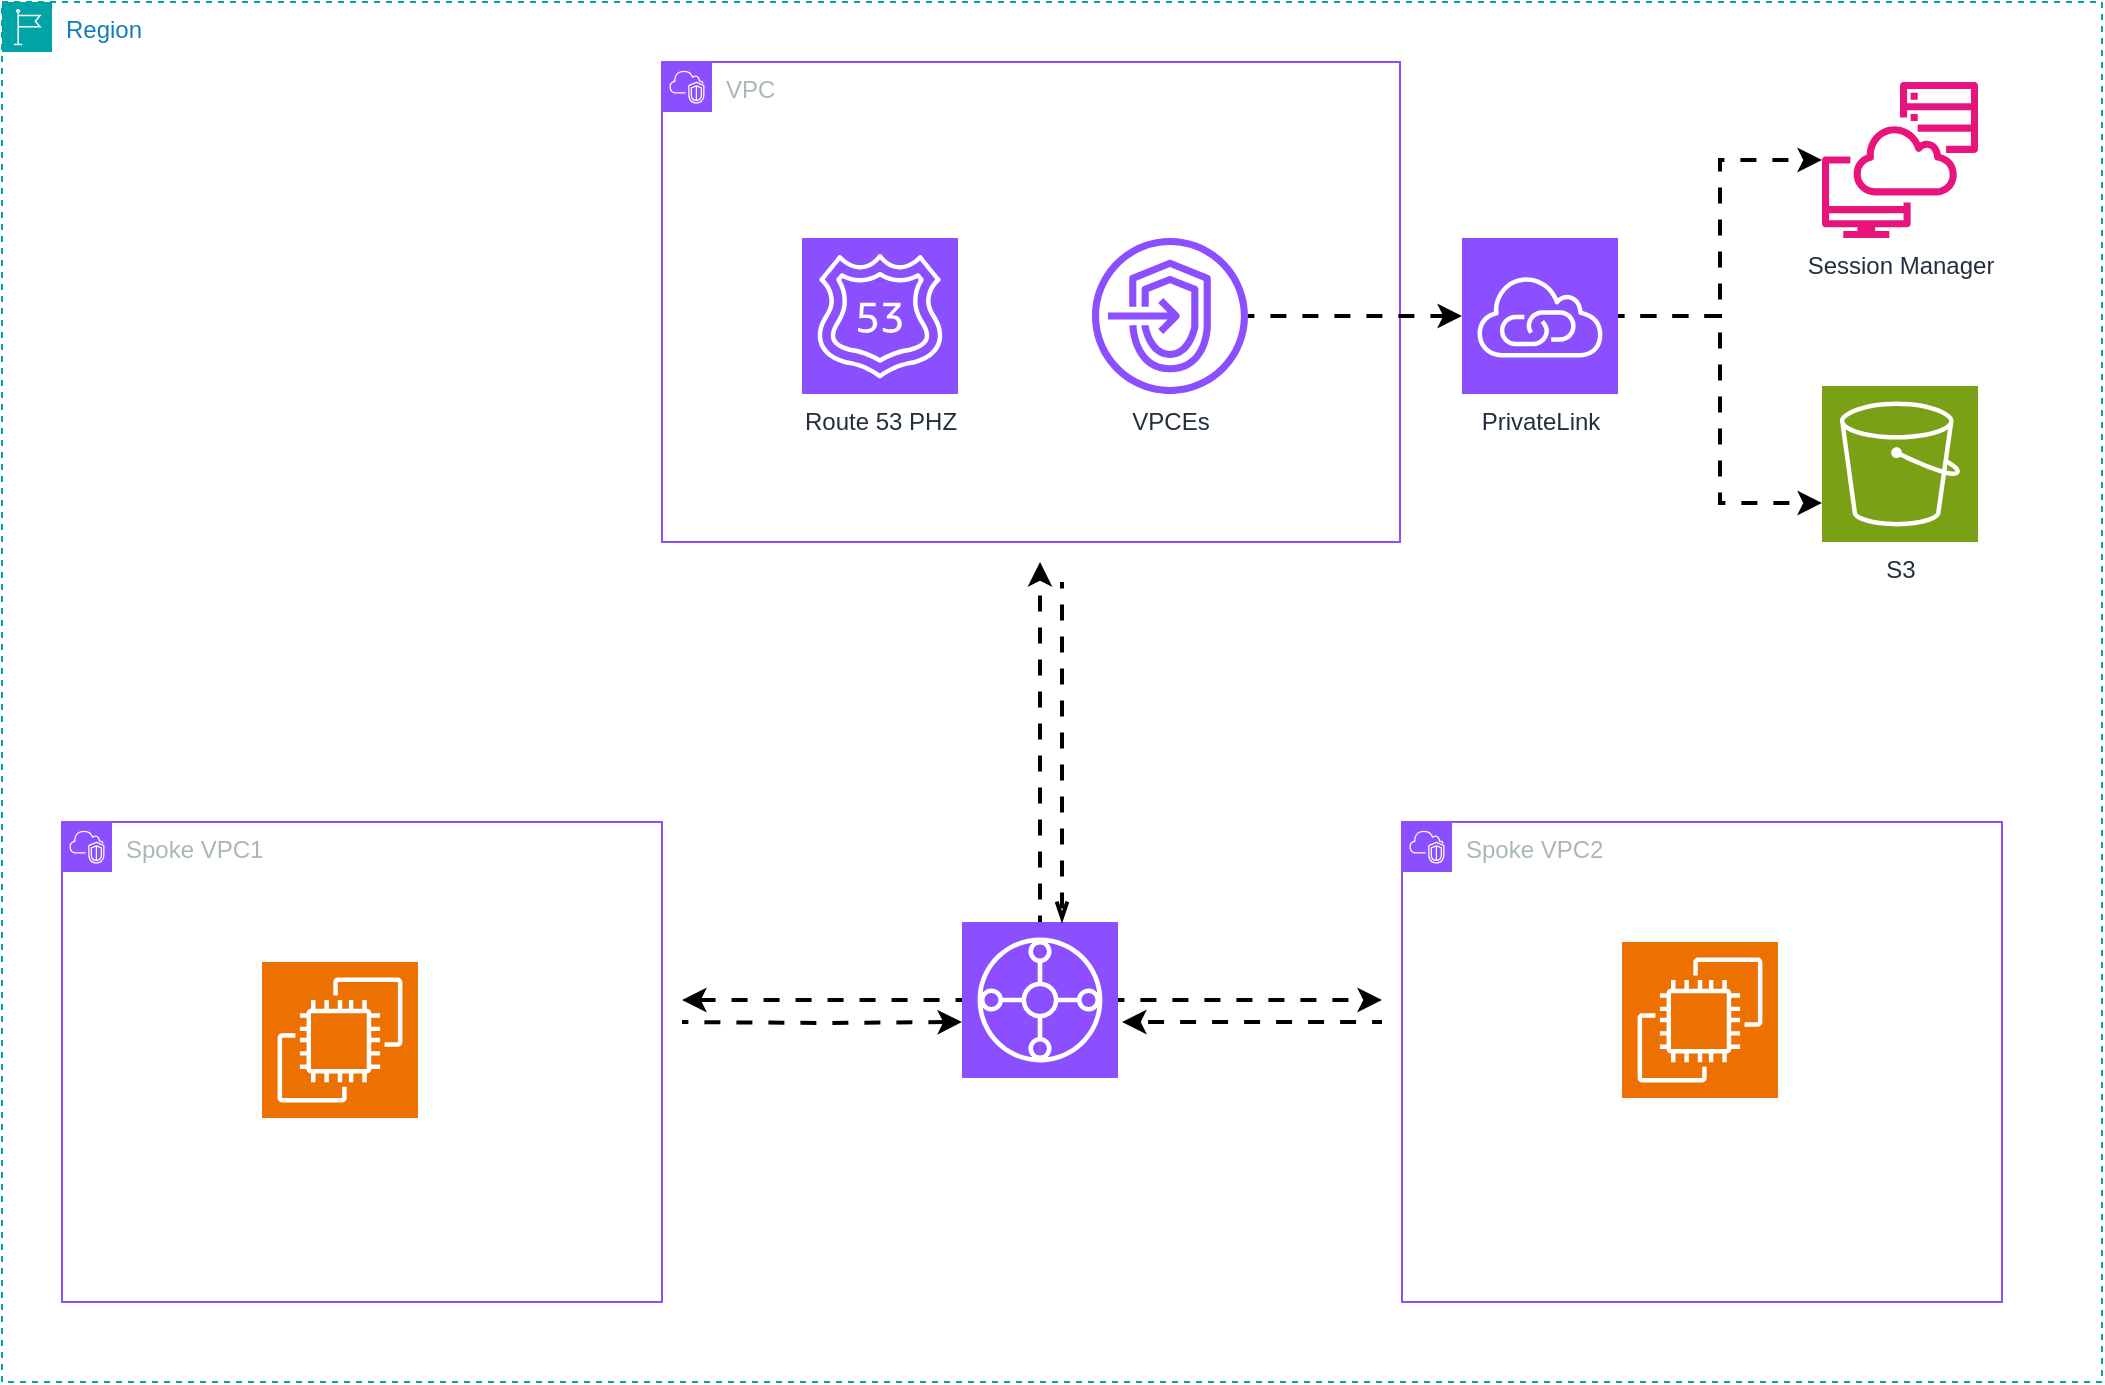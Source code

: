 <mxfile version="24.5.4" type="device">
  <diagram name="Page-1" id="ul6zBzR5WAIRFWwK2bY9">
    <mxGraphModel dx="2284" dy="1880" grid="1" gridSize="10" guides="1" tooltips="1" connect="1" arrows="1" fold="1" page="1" pageScale="1" pageWidth="850" pageHeight="1100" math="0" shadow="0">
      <root>
        <mxCell id="0" />
        <mxCell id="1" parent="0" />
        <mxCell id="y-Bydzuhx3JRvpqglerQ-1" value="Spoke VPC1" style="points=[[0,0],[0.25,0],[0.5,0],[0.75,0],[1,0],[1,0.25],[1,0.5],[1,0.75],[1,1],[0.75,1],[0.5,1],[0.25,1],[0,1],[0,0.75],[0,0.5],[0,0.25]];outlineConnect=0;gradientColor=none;html=1;whiteSpace=wrap;fontSize=12;fontStyle=0;container=1;pointerEvents=0;collapsible=0;recursiveResize=0;shape=mxgraph.aws4.group;grIcon=mxgraph.aws4.group_vpc2;strokeColor=#8C4FFF;fillColor=none;verticalAlign=top;align=left;spacingLeft=30;fontColor=#AAB7B8;dashed=0;" vertex="1" parent="1">
          <mxGeometry x="-90" y="390" width="300" height="240" as="geometry" />
        </mxCell>
        <mxCell id="y-Bydzuhx3JRvpqglerQ-18" value="" style="sketch=0;points=[[0,0,0],[0.25,0,0],[0.5,0,0],[0.75,0,0],[1,0,0],[0,1,0],[0.25,1,0],[0.5,1,0],[0.75,1,0],[1,1,0],[0,0.25,0],[0,0.5,0],[0,0.75,0],[1,0.25,0],[1,0.5,0],[1,0.75,0]];outlineConnect=0;fontColor=#232F3E;fillColor=#ED7100;strokeColor=#ffffff;dashed=0;verticalLabelPosition=bottom;verticalAlign=top;align=center;html=1;fontSize=12;fontStyle=0;aspect=fixed;shape=mxgraph.aws4.resourceIcon;resIcon=mxgraph.aws4.ec2;" vertex="1" parent="y-Bydzuhx3JRvpqglerQ-1">
          <mxGeometry x="100" y="70" width="78" height="78" as="geometry" />
        </mxCell>
        <mxCell id="y-Bydzuhx3JRvpqglerQ-2" value="Spoke VPC2" style="points=[[0,0],[0.25,0],[0.5,0],[0.75,0],[1,0],[1,0.25],[1,0.5],[1,0.75],[1,1],[0.75,1],[0.5,1],[0.25,1],[0,1],[0,0.75],[0,0.5],[0,0.25]];outlineConnect=0;gradientColor=none;html=1;whiteSpace=wrap;fontSize=12;fontStyle=0;container=1;pointerEvents=0;collapsible=0;recursiveResize=0;shape=mxgraph.aws4.group;grIcon=mxgraph.aws4.group_vpc2;strokeColor=#8C4FFF;fillColor=none;verticalAlign=top;align=left;spacingLeft=30;fontColor=#AAB7B8;dashed=0;" vertex="1" parent="1">
          <mxGeometry x="580" y="390" width="300" height="240" as="geometry" />
        </mxCell>
        <mxCell id="y-Bydzuhx3JRvpqglerQ-19" value="" style="sketch=0;points=[[0,0,0],[0.25,0,0],[0.5,0,0],[0.75,0,0],[1,0,0],[0,1,0],[0.25,1,0],[0.5,1,0],[0.75,1,0],[1,1,0],[0,0.25,0],[0,0.5,0],[0,0.75,0],[1,0.25,0],[1,0.5,0],[1,0.75,0]];outlineConnect=0;fontColor=#232F3E;fillColor=#ED7100;strokeColor=#ffffff;dashed=0;verticalLabelPosition=bottom;verticalAlign=top;align=center;html=1;fontSize=12;fontStyle=0;aspect=fixed;shape=mxgraph.aws4.resourceIcon;resIcon=mxgraph.aws4.ec2;" vertex="1" parent="y-Bydzuhx3JRvpqglerQ-2">
          <mxGeometry x="110" y="60" width="78" height="78" as="geometry" />
        </mxCell>
        <mxCell id="y-Bydzuhx3JRvpqglerQ-3" value="VPC" style="points=[[0,0],[0.25,0],[0.5,0],[0.75,0],[1,0],[1,0.25],[1,0.5],[1,0.75],[1,1],[0.75,1],[0.5,1],[0.25,1],[0,1],[0,0.75],[0,0.5],[0,0.25]];outlineConnect=0;gradientColor=none;html=1;whiteSpace=wrap;fontSize=12;fontStyle=0;container=1;pointerEvents=0;collapsible=0;recursiveResize=0;shape=mxgraph.aws4.group;grIcon=mxgraph.aws4.group_vpc2;strokeColor=#8C4FFF;fillColor=none;verticalAlign=top;align=left;spacingLeft=30;fontColor=#AAB7B8;dashed=0;" vertex="1" parent="1">
          <mxGeometry x="210" y="10" width="369" height="240" as="geometry" />
        </mxCell>
        <mxCell id="y-Bydzuhx3JRvpqglerQ-8" value="VPCEs" style="sketch=0;outlineConnect=0;fontColor=#232F3E;gradientColor=none;fillColor=#8C4FFF;strokeColor=none;dashed=0;verticalLabelPosition=bottom;verticalAlign=top;align=center;html=1;fontSize=12;fontStyle=0;aspect=fixed;pointerEvents=1;shape=mxgraph.aws4.endpoints;" vertex="1" parent="y-Bydzuhx3JRvpqglerQ-3">
          <mxGeometry x="215" y="88" width="78" height="78" as="geometry" />
        </mxCell>
        <mxCell id="y-Bydzuhx3JRvpqglerQ-29" value="Route 53 PHZ" style="sketch=0;points=[[0,0,0],[0.25,0,0],[0.5,0,0],[0.75,0,0],[1,0,0],[0,1,0],[0.25,1,0],[0.5,1,0],[0.75,1,0],[1,1,0],[0,0.25,0],[0,0.5,0],[0,0.75,0],[1,0.25,0],[1,0.5,0],[1,0.75,0]];outlineConnect=0;fontColor=#232F3E;fillColor=#8C4FFF;strokeColor=#ffffff;dashed=0;verticalLabelPosition=bottom;verticalAlign=top;align=center;html=1;fontSize=12;fontStyle=0;aspect=fixed;shape=mxgraph.aws4.resourceIcon;resIcon=mxgraph.aws4.route_53;" vertex="1" parent="y-Bydzuhx3JRvpqglerQ-3">
          <mxGeometry x="70" y="88" width="78" height="78" as="geometry" />
        </mxCell>
        <mxCell id="y-Bydzuhx3JRvpqglerQ-5" style="edgeStyle=orthogonalEdgeStyle;rounded=0;orthogonalLoop=1;jettySize=auto;html=1;flowAnimation=1;strokeWidth=2;" edge="1" parent="1" source="y-Bydzuhx3JRvpqglerQ-4">
          <mxGeometry relative="1" as="geometry">
            <mxPoint x="570" y="479" as="targetPoint" />
          </mxGeometry>
        </mxCell>
        <mxCell id="y-Bydzuhx3JRvpqglerQ-6" style="edgeStyle=orthogonalEdgeStyle;rounded=0;orthogonalLoop=1;jettySize=auto;html=1;flowAnimation=1;strokeWidth=2;" edge="1" parent="1" source="y-Bydzuhx3JRvpqglerQ-4">
          <mxGeometry relative="1" as="geometry">
            <mxPoint x="220" y="479" as="targetPoint" />
          </mxGeometry>
        </mxCell>
        <mxCell id="y-Bydzuhx3JRvpqglerQ-7" style="edgeStyle=orthogonalEdgeStyle;rounded=0;orthogonalLoop=1;jettySize=auto;html=1;flowAnimation=1;strokeWidth=2;" edge="1" parent="1" source="y-Bydzuhx3JRvpqglerQ-4">
          <mxGeometry relative="1" as="geometry">
            <mxPoint x="399" y="260" as="targetPoint" />
          </mxGeometry>
        </mxCell>
        <mxCell id="y-Bydzuhx3JRvpqglerQ-4" value="" style="sketch=0;points=[[0,0,0],[0.25,0,0],[0.5,0,0],[0.75,0,0],[1,0,0],[0,1,0],[0.25,1,0],[0.5,1,0],[0.75,1,0],[1,1,0],[0,0.25,0],[0,0.5,0],[0,0.75,0],[1,0.25,0],[1,0.5,0],[1,0.75,0]];outlineConnect=0;fontColor=#232F3E;fillColor=#8C4FFF;strokeColor=#ffffff;dashed=0;verticalLabelPosition=bottom;verticalAlign=top;align=center;html=1;fontSize=12;fontStyle=0;aspect=fixed;shape=mxgraph.aws4.resourceIcon;resIcon=mxgraph.aws4.transit_gateway;" vertex="1" parent="1">
          <mxGeometry x="360" y="440" width="78" height="78" as="geometry" />
        </mxCell>
        <mxCell id="y-Bydzuhx3JRvpqglerQ-9" value="S3" style="sketch=0;points=[[0,0,0],[0.25,0,0],[0.5,0,0],[0.75,0,0],[1,0,0],[0,1,0],[0.25,1,0],[0.5,1,0],[0.75,1,0],[1,1,0],[0,0.25,0],[0,0.5,0],[0,0.75,0],[1,0.25,0],[1,0.5,0],[1,0.75,0]];outlineConnect=0;fontColor=#232F3E;fillColor=#7AA116;strokeColor=#ffffff;dashed=0;verticalLabelPosition=bottom;verticalAlign=top;align=center;html=1;fontSize=12;fontStyle=0;aspect=fixed;shape=mxgraph.aws4.resourceIcon;resIcon=mxgraph.aws4.s3;" vertex="1" parent="1">
          <mxGeometry x="790" y="172" width="78" height="78" as="geometry" />
        </mxCell>
        <mxCell id="y-Bydzuhx3JRvpqglerQ-11" value="Session Manager" style="sketch=0;outlineConnect=0;fontColor=#232F3E;gradientColor=none;fillColor=#E7157B;strokeColor=none;dashed=0;verticalLabelPosition=bottom;verticalAlign=top;align=center;html=1;fontSize=12;fontStyle=0;aspect=fixed;pointerEvents=1;shape=mxgraph.aws4.systems_manager_session_manager;" vertex="1" parent="1">
          <mxGeometry x="790" y="20" width="78" height="78" as="geometry" />
        </mxCell>
        <mxCell id="y-Bydzuhx3JRvpqglerQ-22" value="" style="edgeStyle=orthogonalEdgeStyle;html=1;endArrow=openThin;elbow=vertical;startArrow=none;endFill=0;strokeColor=#000000;rounded=0;flowAnimation=1;strokeWidth=2;startFill=0;" edge="1" parent="1">
          <mxGeometry width="100" relative="1" as="geometry">
            <mxPoint x="410" y="270" as="sourcePoint" />
            <mxPoint x="410" y="440" as="targetPoint" />
          </mxGeometry>
        </mxCell>
        <mxCell id="y-Bydzuhx3JRvpqglerQ-23" value="" style="edgeStyle=orthogonalEdgeStyle;html=1;endArrow=none;elbow=vertical;startArrow=classic;startFill=1;strokeColor=#000000;rounded=0;flowAnimation=1;flowAnimationDirection=reverse;strokeWidth=2;" edge="1" parent="1">
          <mxGeometry width="100" relative="1" as="geometry">
            <mxPoint x="440" y="490" as="sourcePoint" />
            <mxPoint x="570" y="490" as="targetPoint" />
          </mxGeometry>
        </mxCell>
        <mxCell id="y-Bydzuhx3JRvpqglerQ-24" style="edgeStyle=orthogonalEdgeStyle;rounded=0;orthogonalLoop=1;jettySize=auto;html=1;flowAnimation=1;entryX=0;entryY=0.641;entryDx=0;entryDy=0;entryPerimeter=0;strokeColor=#000000;strokeWidth=2;" edge="1" parent="1" target="y-Bydzuhx3JRvpqglerQ-4">
          <mxGeometry relative="1" as="geometry">
            <mxPoint x="352" y="490" as="targetPoint" />
            <mxPoint x="220" y="490" as="sourcePoint" />
          </mxGeometry>
        </mxCell>
        <mxCell id="y-Bydzuhx3JRvpqglerQ-26" style="edgeStyle=orthogonalEdgeStyle;rounded=0;orthogonalLoop=1;jettySize=auto;html=1;flowAnimation=1;strokeWidth=2;" edge="1" parent="1" source="y-Bydzuhx3JRvpqglerQ-25" target="y-Bydzuhx3JRvpqglerQ-11">
          <mxGeometry relative="1" as="geometry" />
        </mxCell>
        <mxCell id="y-Bydzuhx3JRvpqglerQ-25" value="PrivateLink" style="sketch=0;points=[[0,0,0],[0.25,0,0],[0.5,0,0],[0.75,0,0],[1,0,0],[0,1,0],[0.25,1,0],[0.5,1,0],[0.75,1,0],[1,1,0],[0,0.25,0],[0,0.5,0],[0,0.75,0],[1,0.25,0],[1,0.5,0],[1,0.75,0]];outlineConnect=0;fontColor=#232F3E;fillColor=#8C4FFF;strokeColor=#ffffff;dashed=0;verticalLabelPosition=bottom;verticalAlign=top;align=center;html=1;fontSize=12;fontStyle=0;aspect=fixed;shape=mxgraph.aws4.resourceIcon;resIcon=mxgraph.aws4.vpc_privatelink;" vertex="1" parent="1">
          <mxGeometry x="610" y="98" width="78" height="78" as="geometry" />
        </mxCell>
        <mxCell id="y-Bydzuhx3JRvpqglerQ-27" style="edgeStyle=orthogonalEdgeStyle;rounded=0;orthogonalLoop=1;jettySize=auto;html=1;entryX=0;entryY=0.75;entryDx=0;entryDy=0;entryPerimeter=0;flowAnimation=1;strokeWidth=2;" edge="1" parent="1" source="y-Bydzuhx3JRvpqglerQ-25" target="y-Bydzuhx3JRvpqglerQ-9">
          <mxGeometry relative="1" as="geometry" />
        </mxCell>
        <mxCell id="y-Bydzuhx3JRvpqglerQ-28" style="edgeStyle=orthogonalEdgeStyle;rounded=0;orthogonalLoop=1;jettySize=auto;html=1;entryX=0;entryY=0.5;entryDx=0;entryDy=0;entryPerimeter=0;flowAnimation=1;strokeWidth=2;" edge="1" parent="1" source="y-Bydzuhx3JRvpqglerQ-8" target="y-Bydzuhx3JRvpqglerQ-25">
          <mxGeometry relative="1" as="geometry" />
        </mxCell>
        <mxCell id="y-Bydzuhx3JRvpqglerQ-31" value="Region" style="points=[[0,0],[0.25,0],[0.5,0],[0.75,0],[1,0],[1,0.25],[1,0.5],[1,0.75],[1,1],[0.75,1],[0.5,1],[0.25,1],[0,1],[0,0.75],[0,0.5],[0,0.25]];outlineConnect=0;gradientColor=none;html=1;whiteSpace=wrap;fontSize=12;fontStyle=0;container=1;pointerEvents=0;collapsible=0;recursiveResize=0;shape=mxgraph.aws4.group;grIcon=mxgraph.aws4.group_region;strokeColor=#00A4A6;fillColor=none;verticalAlign=top;align=left;spacingLeft=30;fontColor=#147EBA;dashed=1;" vertex="1" parent="1">
          <mxGeometry x="-120" y="-20" width="1050" height="690" as="geometry" />
        </mxCell>
      </root>
    </mxGraphModel>
  </diagram>
</mxfile>
